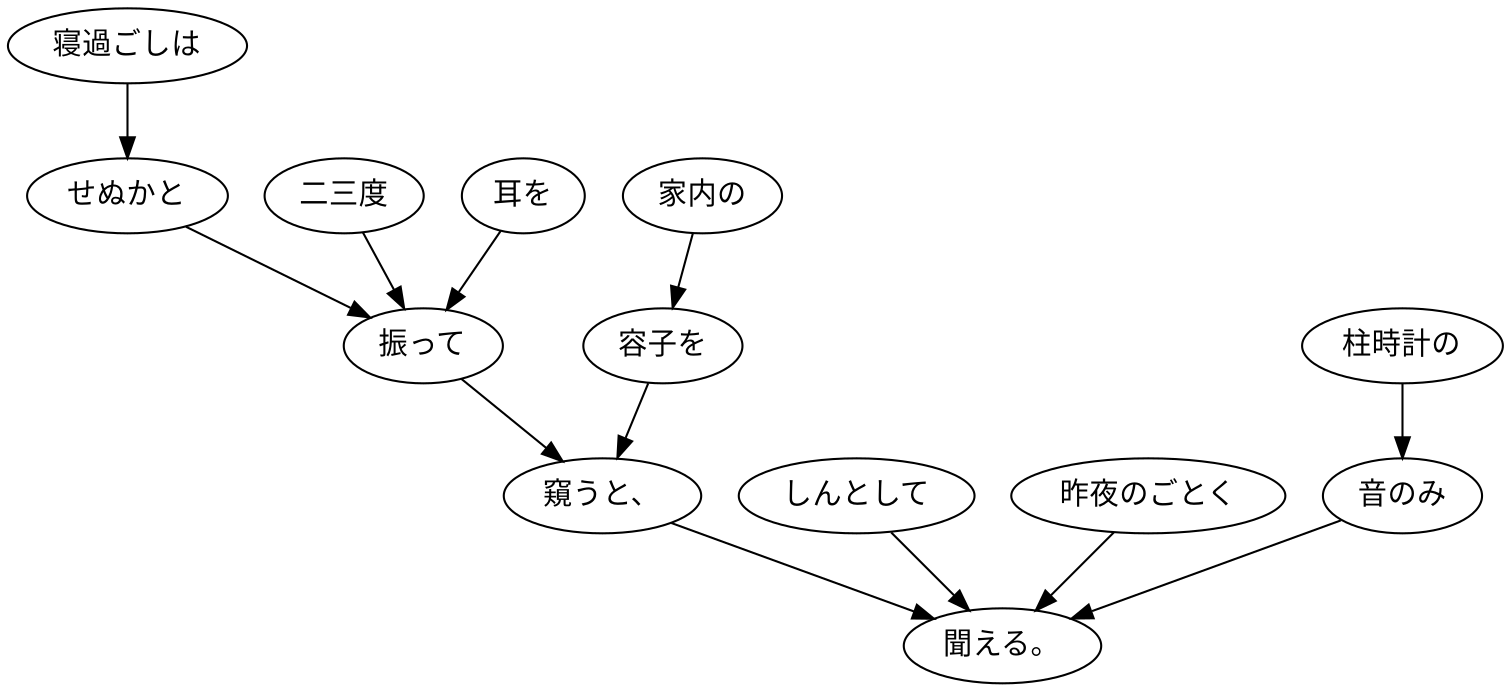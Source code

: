 digraph graph3292 {
	node0 [label="寝過ごしは"];
	node1 [label="せぬかと"];
	node2 [label="二三度"];
	node3 [label="耳を"];
	node4 [label="振って"];
	node5 [label="家内の"];
	node6 [label="容子を"];
	node7 [label="窺うと、"];
	node8 [label="しんとして"];
	node9 [label="昨夜のごとく"];
	node10 [label="柱時計の"];
	node11 [label="音のみ"];
	node12 [label="聞える。"];
	node0 -> node1;
	node1 -> node4;
	node2 -> node4;
	node3 -> node4;
	node4 -> node7;
	node5 -> node6;
	node6 -> node7;
	node7 -> node12;
	node8 -> node12;
	node9 -> node12;
	node10 -> node11;
	node11 -> node12;
}
